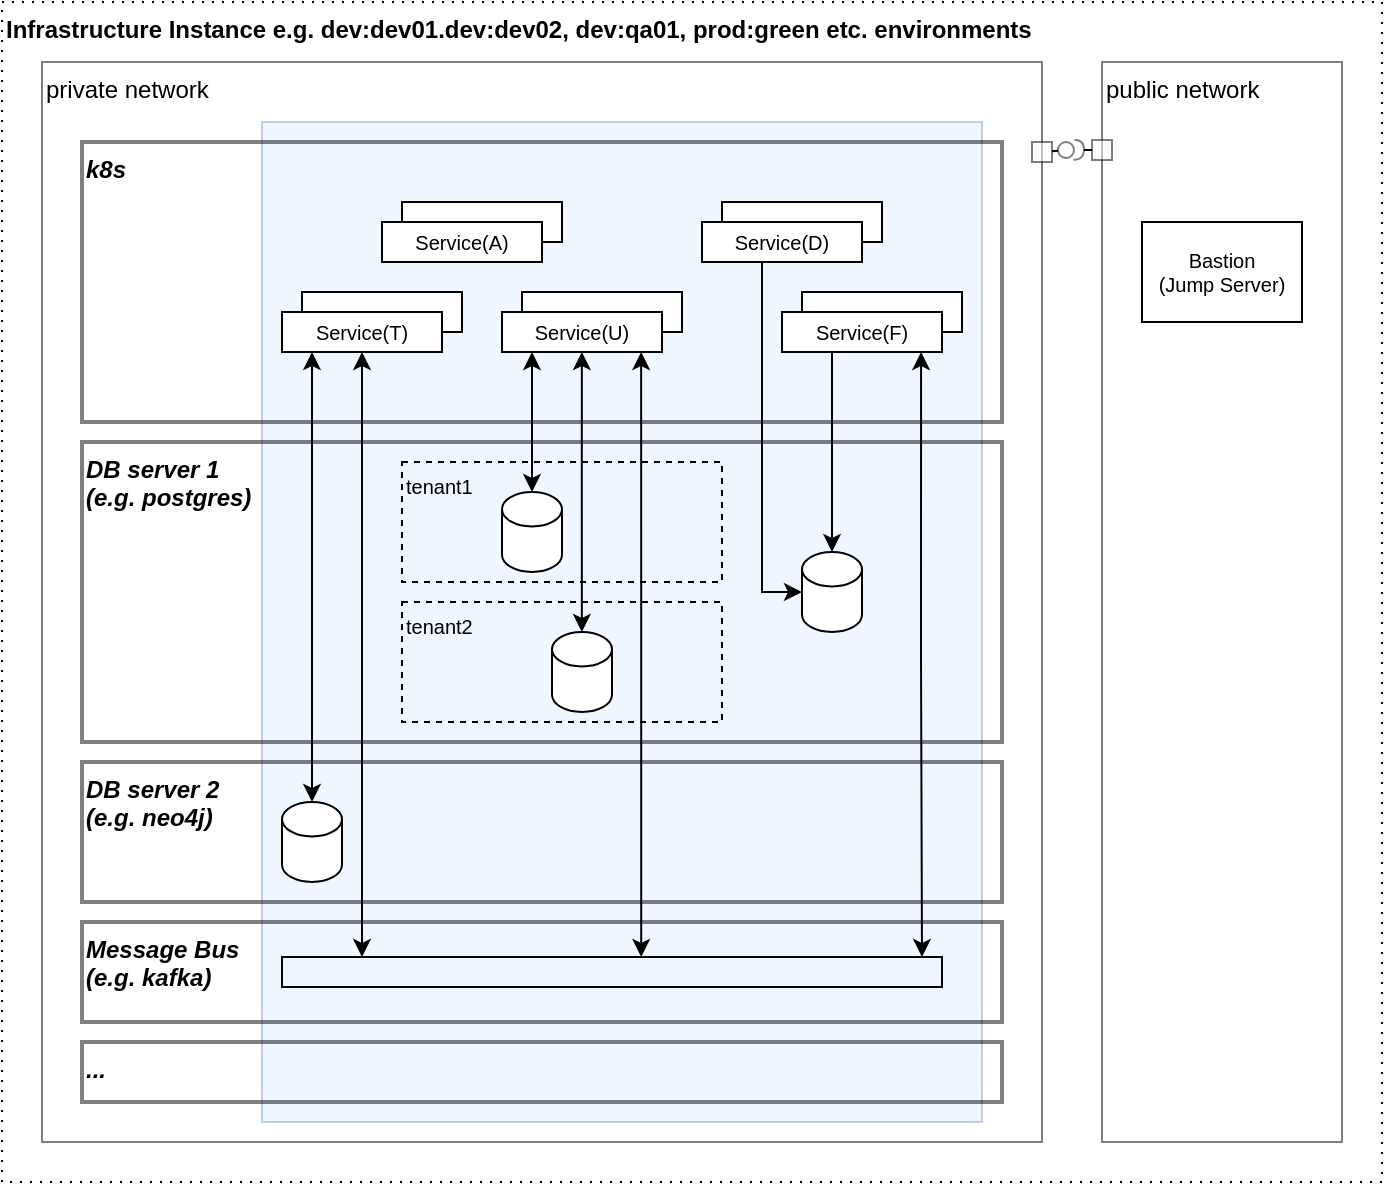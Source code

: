 <mxfile version="24.5.3" type="device">
  <diagram name="Page-1" id="c4acf3e9-155e-7222-9cf6-157b1a14988f">
    <mxGraphModel dx="1196" dy="610" grid="1" gridSize="10" guides="1" tooltips="1" connect="1" arrows="1" fold="1" page="1" pageScale="1" pageWidth="1169" pageHeight="827" background="none" math="0" shadow="0">
      <root>
        <mxCell id="0" />
        <mxCell id="1" parent="0" />
        <mxCell id="on0BcYr9je2dkrzuS52b-1" value="Infrastructure Instance e.g. dev:dev01.dev:dev02, dev:qa01, prod:green etc. environments" style="rounded=0;whiteSpace=wrap;html=1;dashed=1;fillColor=none;align=left;verticalAlign=top;fontStyle=1;dashPattern=1 4;" parent="1" vertex="1">
          <mxGeometry x="110" y="50" width="690" height="590" as="geometry" />
        </mxCell>
        <mxCell id="on0BcYr9je2dkrzuS52b-2" value="private network" style="rounded=0;whiteSpace=wrap;html=1;fillColor=none;align=left;horizontal=1;verticalAlign=top;spacing=2;opacity=50;" parent="1" vertex="1">
          <mxGeometry x="130" y="80" width="500" height="540" as="geometry" />
        </mxCell>
        <mxCell id="on0BcYr9je2dkrzuS52b-4" value="" style="rounded=0;whiteSpace=wrap;html=1;fillColor=#dae8fc;fontStyle=3;verticalAlign=top;align=center;opacity=40;strokeColor=#6c8ebf;" parent="1" vertex="1">
          <mxGeometry x="240" y="110" width="360" height="500" as="geometry" />
        </mxCell>
        <mxCell id="on0BcYr9je2dkrzuS52b-3" value="public network" style="rounded=0;whiteSpace=wrap;html=1;fillColor=none;align=left;horizontal=1;verticalAlign=top;spacing=2;opacity=50;" parent="1" vertex="1">
          <mxGeometry x="660" y="80" width="120" height="540" as="geometry" />
        </mxCell>
        <mxCell id="on0BcYr9je2dkrzuS52b-6" value="k8s" style="rounded=0;whiteSpace=wrap;html=1;fillColor=none;fontStyle=3;verticalAlign=top;align=left;opacity=50;spacingLeft=0;spacingTop=0;strokeWidth=2;" parent="1" vertex="1">
          <mxGeometry x="150" y="120" width="460" height="140" as="geometry" />
        </mxCell>
        <mxCell id="on0BcYr9je2dkrzuS52b-7" value="DB server 1&lt;br&gt;(e.g. postgres)" style="rounded=0;whiteSpace=wrap;html=1;fillColor=none;fontStyle=3;verticalAlign=top;align=left;opacity=50;strokeWidth=2;" parent="1" vertex="1">
          <mxGeometry x="150" y="270" width="460" height="150" as="geometry" />
        </mxCell>
        <mxCell id="on0BcYr9je2dkrzuS52b-64" value="DB server 2&lt;br&gt;(e.g. neo4j)" style="rounded=0;whiteSpace=wrap;html=1;fillColor=none;fontStyle=3;verticalAlign=top;align=left;opacity=50;strokeWidth=2;" parent="1" vertex="1">
          <mxGeometry x="150" y="430" width="460" height="70" as="geometry" />
        </mxCell>
        <mxCell id="on0BcYr9je2dkrzuS52b-65" value="Message Bus&lt;br&gt;(e.g. kafka)" style="rounded=0;whiteSpace=wrap;html=1;fillColor=none;fontStyle=3;verticalAlign=top;align=left;opacity=50;strokeWidth=2;" parent="1" vertex="1">
          <mxGeometry x="150" y="510" width="460" height="50" as="geometry" />
        </mxCell>
        <mxCell id="on0BcYr9je2dkrzuS52b-68" value="" style="rounded=0;whiteSpace=wrap;html=1;fontColor=#000000;strokeWidth=1;fillColor=default;fontSize=10;" parent="1" vertex="1">
          <mxGeometry x="260" y="195" width="80" height="20" as="geometry" />
        </mxCell>
        <mxCell id="on0BcYr9je2dkrzuS52b-69" value="&lt;font style=&quot;font-size: 10px;&quot;&gt;Service(T)&lt;/font&gt;" style="rounded=0;whiteSpace=wrap;html=1;fontColor=#000000;strokeWidth=1;fillColor=default;fontSize=10;" parent="1" vertex="1">
          <mxGeometry x="250" y="205" width="80" height="20" as="geometry" />
        </mxCell>
        <mxCell id="on0BcYr9je2dkrzuS52b-71" value="tenant1" style="rounded=0;whiteSpace=wrap;html=1;fontSize=10;fontColor=#000000;strokeWidth=1;fillColor=none;align=left;verticalAlign=top;dashed=1;" parent="1" vertex="1">
          <mxGeometry x="310" y="280" width="160" height="60" as="geometry" />
        </mxCell>
        <mxCell id="on0BcYr9je2dkrzuS52b-72" value="tenant2" style="rounded=0;whiteSpace=wrap;html=1;fontSize=10;fontColor=#000000;strokeWidth=1;fillColor=none;align=left;verticalAlign=top;dashed=1;" parent="1" vertex="1">
          <mxGeometry x="310" y="350" width="160" height="60" as="geometry" />
        </mxCell>
        <mxCell id="on0BcYr9je2dkrzuS52b-73" value="" style="rounded=0;whiteSpace=wrap;html=1;fontColor=#000000;strokeWidth=1;fillColor=default;fontSize=10;" parent="1" vertex="1">
          <mxGeometry x="310" y="150" width="80" height="20" as="geometry" />
        </mxCell>
        <mxCell id="on0BcYr9je2dkrzuS52b-74" value="&lt;font style=&quot;font-size: 10px&quot;&gt;Service(A)&lt;/font&gt;" style="rounded=0;whiteSpace=wrap;html=1;fontColor=#000000;strokeWidth=1;fillColor=default;fontSize=10;" parent="1" vertex="1">
          <mxGeometry x="300" y="160" width="80" height="20" as="geometry" />
        </mxCell>
        <mxCell id="on0BcYr9je2dkrzuS52b-75" value="" style="rounded=0;whiteSpace=wrap;html=1;fontColor=#000000;strokeWidth=1;fillColor=default;fontSize=10;" parent="1" vertex="1">
          <mxGeometry x="370" y="195" width="80" height="20" as="geometry" />
        </mxCell>
        <mxCell id="on0BcYr9je2dkrzuS52b-76" value="&lt;font style=&quot;font-size: 10px&quot;&gt;Service(U)&lt;/font&gt;" style="rounded=0;whiteSpace=wrap;html=1;fontColor=#000000;strokeWidth=1;fillColor=default;fontSize=10;" parent="1" vertex="1">
          <mxGeometry x="360" y="205" width="80" height="20" as="geometry" />
        </mxCell>
        <mxCell id="on0BcYr9je2dkrzuS52b-77" value="" style="shape=cylinder3;whiteSpace=wrap;html=1;boundedLbl=1;backgroundOutline=1;size=8.63;fontColor=#FF0000;strokeWidth=1;fillColor=default;" parent="1" vertex="1">
          <mxGeometry x="385" y="365" width="30" height="40" as="geometry" />
        </mxCell>
        <mxCell id="on0BcYr9je2dkrzuS52b-79" value="" style="rounded=0;whiteSpace=wrap;html=1;fontColor=#000000;strokeWidth=1;fillColor=default;fontSize=10;" parent="1" vertex="1">
          <mxGeometry x="470" y="150" width="80" height="20" as="geometry" />
        </mxCell>
        <mxCell id="on0BcYr9je2dkrzuS52b-80" value="&lt;font style=&quot;font-size: 10px&quot;&gt;Service(D)&lt;/font&gt;" style="rounded=0;whiteSpace=wrap;html=1;fontColor=#000000;strokeWidth=1;fillColor=default;fontSize=10;" parent="1" vertex="1">
          <mxGeometry x="460" y="160" width="80" height="20" as="geometry" />
        </mxCell>
        <mxCell id="on0BcYr9je2dkrzuS52b-81" value="" style="rounded=0;whiteSpace=wrap;html=1;fontColor=#000000;strokeWidth=1;fillColor=default;fontSize=10;" parent="1" vertex="1">
          <mxGeometry x="510" y="195" width="80" height="20" as="geometry" />
        </mxCell>
        <mxCell id="on0BcYr9je2dkrzuS52b-82" value="&lt;font style=&quot;font-size: 10px&quot;&gt;Service(F)&lt;/font&gt;" style="rounded=0;whiteSpace=wrap;html=1;fontColor=#000000;strokeWidth=1;fillColor=default;fontSize=10;" parent="1" vertex="1">
          <mxGeometry x="500" y="205" width="80" height="20" as="geometry" />
        </mxCell>
        <mxCell id="on0BcYr9je2dkrzuS52b-78" value="" style="shape=cylinder3;whiteSpace=wrap;html=1;boundedLbl=1;backgroundOutline=1;size=8.63;fontColor=#FF0000;strokeWidth=1;fillColor=default;" parent="1" vertex="1">
          <mxGeometry x="360" y="295" width="30" height="40" as="geometry" />
        </mxCell>
        <mxCell id="on0BcYr9je2dkrzuS52b-88" value="" style="shape=cylinder3;whiteSpace=wrap;html=1;boundedLbl=1;backgroundOutline=1;size=8.63;fontColor=#FF0000;strokeWidth=1;fillColor=default;" parent="1" vertex="1">
          <mxGeometry x="510" y="325" width="30" height="40" as="geometry" />
        </mxCell>
        <mxCell id="on0BcYr9je2dkrzuS52b-89" value="" style="endArrow=classic;html=1;rounded=0;fontSize=10;fontColor=#000000;exitX=0.5;exitY=1;exitDx=0;exitDy=0;edgeStyle=orthogonalEdgeStyle;" parent="1" source="on0BcYr9je2dkrzuS52b-80" target="on0BcYr9je2dkrzuS52b-88" edge="1">
          <mxGeometry width="50" height="50" relative="1" as="geometry">
            <mxPoint x="580" y="270" as="sourcePoint" />
            <mxPoint x="605" y="485" as="targetPoint" />
            <Array as="points">
              <mxPoint x="490" y="180" />
              <mxPoint x="490" y="345" />
            </Array>
          </mxGeometry>
        </mxCell>
        <mxCell id="on0BcYr9je2dkrzuS52b-90" value="" style="endArrow=classic;html=1;rounded=0;fontSize=10;fontColor=#000000;exitX=0.5;exitY=1;exitDx=0;exitDy=0;edgeStyle=orthogonalEdgeStyle;" parent="1" source="on0BcYr9je2dkrzuS52b-82" target="on0BcYr9je2dkrzuS52b-88" edge="1">
          <mxGeometry width="50" height="50" relative="1" as="geometry">
            <mxPoint x="630" y="310" as="sourcePoint" />
            <mxPoint x="605" y="485" as="targetPoint" />
            <Array as="points">
              <mxPoint x="525" y="225" />
            </Array>
          </mxGeometry>
        </mxCell>
        <mxCell id="HGr7khHlh2UES-DU35sZ-2" value="" style="html=1;rounded=0;opacity=50;" parent="1" vertex="1">
          <mxGeometry x="625" y="120" width="10" height="10" as="geometry" />
        </mxCell>
        <mxCell id="HGr7khHlh2UES-DU35sZ-3" value="" style="endArrow=none;html=1;rounded=0;align=center;verticalAlign=top;endFill=0;labelBackgroundColor=none;endSize=2;" parent="1" source="HGr7khHlh2UES-DU35sZ-2" target="HGr7khHlh2UES-DU35sZ-4" edge="1">
          <mxGeometry relative="1" as="geometry" />
        </mxCell>
        <mxCell id="HGr7khHlh2UES-DU35sZ-4" value="" style="ellipse;html=1;fontSize=11;align=center;fillColor=none;points=[];aspect=fixed;resizable=0;verticalAlign=bottom;labelPosition=center;verticalLabelPosition=top;flipH=1;opacity=50;" parent="1" vertex="1">
          <mxGeometry x="638" y="120" width="8" height="8" as="geometry" />
        </mxCell>
        <mxCell id="HGr7khHlh2UES-DU35sZ-5" value="" style="html=1;rounded=0;opacity=50;" parent="1" vertex="1">
          <mxGeometry x="655" y="119" width="10" height="10" as="geometry" />
        </mxCell>
        <mxCell id="HGr7khHlh2UES-DU35sZ-6" value="" style="endArrow=none;html=1;rounded=0;align=center;verticalAlign=top;endFill=0;labelBackgroundColor=none;endSize=2;" parent="1" source="HGr7khHlh2UES-DU35sZ-5" target="HGr7khHlh2UES-DU35sZ-7" edge="1">
          <mxGeometry relative="1" as="geometry">
            <mxPoint x="890" y="277" as="targetPoint" />
          </mxGeometry>
        </mxCell>
        <mxCell id="HGr7khHlh2UES-DU35sZ-7" value="" style="shape=requiredInterface;html=1;fontSize=11;align=center;fillColor=none;points=[];aspect=fixed;resizable=0;verticalAlign=bottom;labelPosition=center;verticalLabelPosition=top;flipH=1;opacity=50;rotation=-177;" parent="1" vertex="1">
          <mxGeometry x="646" y="119" width="5" height="10" as="geometry" />
        </mxCell>
        <mxCell id="HGr7khHlh2UES-DU35sZ-9" value="&lt;font style=&quot;font-size: 10px&quot;&gt;Bastion&lt;br&gt;(Jump Server)&lt;br&gt;&lt;/font&gt;" style="rounded=0;whiteSpace=wrap;html=1;fontColor=#000000;strokeWidth=1;fillColor=default;fontSize=10;" parent="1" vertex="1">
          <mxGeometry x="680" y="160" width="80" height="50" as="geometry" />
        </mxCell>
        <mxCell id="g5akTVtUyzc8B_gRLDid-1" value="..." style="rounded=0;whiteSpace=wrap;html=1;fillColor=none;fontStyle=3;verticalAlign=top;align=left;opacity=50;strokeWidth=2;" parent="1" vertex="1">
          <mxGeometry x="150" y="570" width="460" height="30" as="geometry" />
        </mxCell>
        <mxCell id="woWneKCFUSPdi-5GJ0YE-1" value="" style="rounded=0;whiteSpace=wrap;html=1;fontSize=10;fontColor=#000000;strokeWidth=1;fillColor=none;align=left;verticalAlign=top;" parent="1" vertex="1">
          <mxGeometry x="250" y="527.5" width="330" height="15" as="geometry" />
        </mxCell>
        <mxCell id="on0BcYr9je2dkrzuS52b-67" value="" style="shape=cylinder3;whiteSpace=wrap;html=1;boundedLbl=1;backgroundOutline=1;size=8.63;fontColor=#FF0000;strokeWidth=1;fillColor=default;" parent="1" vertex="1">
          <mxGeometry x="250" y="450" width="30" height="40" as="geometry" />
        </mxCell>
        <mxCell id="woWneKCFUSPdi-5GJ0YE-3" value="" style="endArrow=classic;html=1;rounded=0;fontSize=10;fontColor=#000000;edgeStyle=orthogonalEdgeStyle;startArrow=classic;startFill=1;" parent="1" source="on0BcYr9je2dkrzuS52b-69" target="on0BcYr9je2dkrzuS52b-67" edge="1">
          <mxGeometry width="50" height="50" relative="1" as="geometry">
            <mxPoint x="410" y="235" as="sourcePoint" />
            <mxPoint x="410" y="375" as="targetPoint" />
            <Array as="points">
              <mxPoint x="265" y="330" />
              <mxPoint x="265" y="330" />
            </Array>
          </mxGeometry>
        </mxCell>
        <mxCell id="woWneKCFUSPdi-5GJ0YE-4" value="" style="endArrow=classic;html=1;rounded=0;fontSize=10;fontColor=#000000;edgeStyle=orthogonalEdgeStyle;startArrow=classic;startFill=1;" parent="1" source="on0BcYr9je2dkrzuS52b-69" target="woWneKCFUSPdi-5GJ0YE-1" edge="1">
          <mxGeometry width="50" height="50" relative="1" as="geometry">
            <mxPoint x="275" y="235" as="sourcePoint" />
            <mxPoint x="275" y="450" as="targetPoint" />
            <Array as="points">
              <mxPoint x="290" y="370" />
              <mxPoint x="290" y="370" />
            </Array>
          </mxGeometry>
        </mxCell>
        <mxCell id="woWneKCFUSPdi-5GJ0YE-5" value="" style="endArrow=classic;html=1;rounded=0;fontSize=10;fontColor=#000000;edgeStyle=orthogonalEdgeStyle;startArrow=classic;startFill=1;" parent="1" target="woWneKCFUSPdi-5GJ0YE-1" edge="1">
          <mxGeometry width="50" height="50" relative="1" as="geometry">
            <mxPoint x="429.57" y="225" as="sourcePoint" />
            <mxPoint x="429.57" y="522.5" as="targetPoint" />
            <Array as="points">
              <mxPoint x="430" y="377" />
              <mxPoint x="430" y="377" />
            </Array>
          </mxGeometry>
        </mxCell>
        <mxCell id="woWneKCFUSPdi-5GJ0YE-6" value="" style="endArrow=classic;html=1;rounded=0;fontSize=10;fontColor=#000000;edgeStyle=orthogonalEdgeStyle;startArrow=classic;startFill=1;" parent="1" source="on0BcYr9je2dkrzuS52b-76" target="on0BcYr9je2dkrzuS52b-78" edge="1">
          <mxGeometry width="50" height="50" relative="1" as="geometry">
            <mxPoint x="420.0" y="235" as="sourcePoint" />
            <mxPoint x="420.0" y="532.5" as="targetPoint" />
            <Array as="points">
              <mxPoint x="375" y="240" />
              <mxPoint x="375" y="240" />
            </Array>
          </mxGeometry>
        </mxCell>
        <mxCell id="woWneKCFUSPdi-5GJ0YE-7" value="" style="endArrow=classic;html=1;rounded=0;fontSize=10;fontColor=#000000;edgeStyle=orthogonalEdgeStyle;startArrow=classic;startFill=1;" parent="1" edge="1">
          <mxGeometry width="50" height="50" relative="1" as="geometry">
            <mxPoint x="399.93" y="225" as="sourcePoint" />
            <mxPoint x="399.93" y="365" as="targetPoint" />
            <Array as="points">
              <mxPoint x="399.93" y="290" />
              <mxPoint x="399.93" y="290" />
            </Array>
          </mxGeometry>
        </mxCell>
        <mxCell id="woWneKCFUSPdi-5GJ0YE-8" value="" style="endArrow=classic;html=1;rounded=0;fontSize=10;fontColor=#000000;edgeStyle=orthogonalEdgeStyle;startArrow=classic;startFill=1;" parent="1" target="woWneKCFUSPdi-5GJ0YE-1" edge="1">
          <mxGeometry width="50" height="50" relative="1" as="geometry">
            <mxPoint x="569.53" y="225" as="sourcePoint" />
            <mxPoint x="569.53" y="522.5" as="targetPoint" />
            <Array as="points">
              <mxPoint x="570" y="377" />
              <mxPoint x="570" y="377" />
            </Array>
          </mxGeometry>
        </mxCell>
      </root>
    </mxGraphModel>
  </diagram>
</mxfile>
